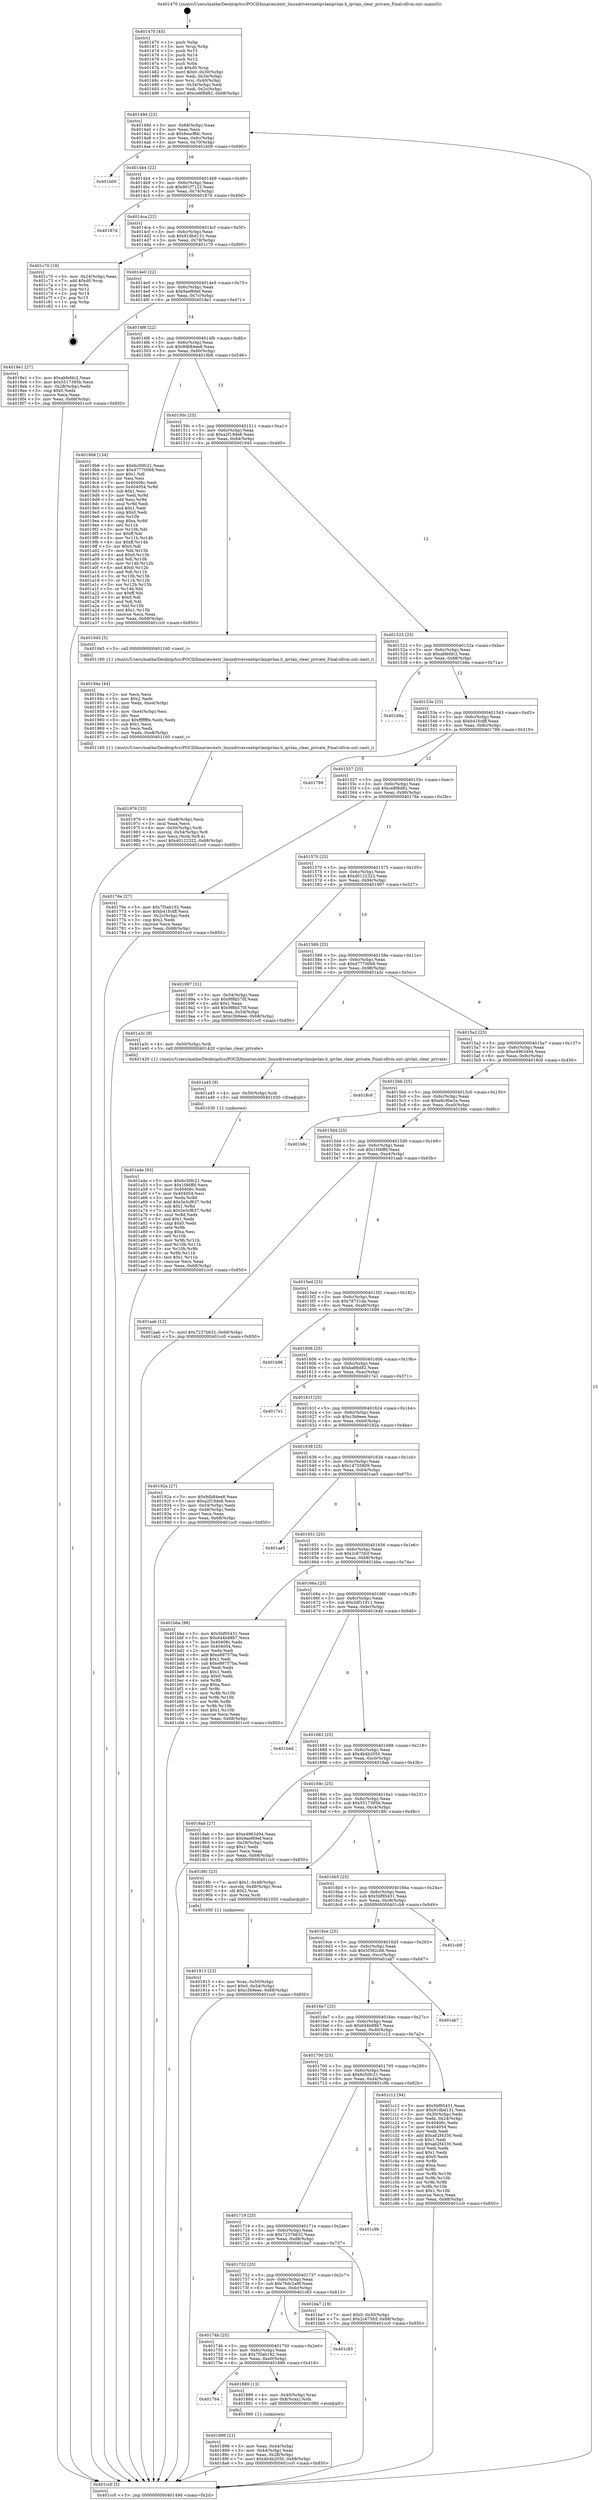 digraph "0x401470" {
  label = "0x401470 (/mnt/c/Users/mathe/Desktop/tcc/POCII/binaries/extr_linuxdriversnetipvlanipvlan.h_ipvlan_clear_private_Final-ollvm.out::main(0))"
  labelloc = "t"
  node[shape=record]

  Entry [label="",width=0.3,height=0.3,shape=circle,fillcolor=black,style=filled]
  "0x40149d" [label="{
     0x40149d [23]\l
     | [instrs]\l
     &nbsp;&nbsp;0x40149d \<+3\>: mov -0x68(%rbp),%eax\l
     &nbsp;&nbsp;0x4014a0 \<+2\>: mov %eax,%ecx\l
     &nbsp;&nbsp;0x4014a2 \<+6\>: sub $0x8eacffdc,%ecx\l
     &nbsp;&nbsp;0x4014a8 \<+3\>: mov %eax,-0x6c(%rbp)\l
     &nbsp;&nbsp;0x4014ab \<+3\>: mov %ecx,-0x70(%rbp)\l
     &nbsp;&nbsp;0x4014ae \<+6\>: je 0000000000401b00 \<main+0x690\>\l
  }"]
  "0x401b00" [label="{
     0x401b00\l
  }", style=dashed]
  "0x4014b4" [label="{
     0x4014b4 [22]\l
     | [instrs]\l
     &nbsp;&nbsp;0x4014b4 \<+5\>: jmp 00000000004014b9 \<main+0x49\>\l
     &nbsp;&nbsp;0x4014b9 \<+3\>: mov -0x6c(%rbp),%eax\l
     &nbsp;&nbsp;0x4014bc \<+5\>: sub $0x901f7122,%eax\l
     &nbsp;&nbsp;0x4014c1 \<+3\>: mov %eax,-0x74(%rbp)\l
     &nbsp;&nbsp;0x4014c4 \<+6\>: je 000000000040187d \<main+0x40d\>\l
  }"]
  Exit [label="",width=0.3,height=0.3,shape=circle,fillcolor=black,style=filled,peripheries=2]
  "0x40187d" [label="{
     0x40187d\l
  }", style=dashed]
  "0x4014ca" [label="{
     0x4014ca [22]\l
     | [instrs]\l
     &nbsp;&nbsp;0x4014ca \<+5\>: jmp 00000000004014cf \<main+0x5f\>\l
     &nbsp;&nbsp;0x4014cf \<+3\>: mov -0x6c(%rbp),%eax\l
     &nbsp;&nbsp;0x4014d2 \<+5\>: sub $0x91dbd131,%eax\l
     &nbsp;&nbsp;0x4014d7 \<+3\>: mov %eax,-0x78(%rbp)\l
     &nbsp;&nbsp;0x4014da \<+6\>: je 0000000000401c70 \<main+0x800\>\l
  }"]
  "0x401a4e" [label="{
     0x401a4e [93]\l
     | [instrs]\l
     &nbsp;&nbsp;0x401a4e \<+5\>: mov $0x6c50fc21,%eax\l
     &nbsp;&nbsp;0x401a53 \<+5\>: mov $0x1f46ffd,%ecx\l
     &nbsp;&nbsp;0x401a58 \<+7\>: mov 0x40406c,%edx\l
     &nbsp;&nbsp;0x401a5f \<+7\>: mov 0x404054,%esi\l
     &nbsp;&nbsp;0x401a66 \<+3\>: mov %edx,%r8d\l
     &nbsp;&nbsp;0x401a69 \<+7\>: add $0x5e3cf637,%r8d\l
     &nbsp;&nbsp;0x401a70 \<+4\>: sub $0x1,%r8d\l
     &nbsp;&nbsp;0x401a74 \<+7\>: sub $0x5e3cf637,%r8d\l
     &nbsp;&nbsp;0x401a7b \<+4\>: imul %r8d,%edx\l
     &nbsp;&nbsp;0x401a7f \<+3\>: and $0x1,%edx\l
     &nbsp;&nbsp;0x401a82 \<+3\>: cmp $0x0,%edx\l
     &nbsp;&nbsp;0x401a85 \<+4\>: sete %r9b\l
     &nbsp;&nbsp;0x401a89 \<+3\>: cmp $0xa,%esi\l
     &nbsp;&nbsp;0x401a8c \<+4\>: setl %r10b\l
     &nbsp;&nbsp;0x401a90 \<+3\>: mov %r9b,%r11b\l
     &nbsp;&nbsp;0x401a93 \<+3\>: and %r10b,%r11b\l
     &nbsp;&nbsp;0x401a96 \<+3\>: xor %r10b,%r9b\l
     &nbsp;&nbsp;0x401a99 \<+3\>: or %r9b,%r11b\l
     &nbsp;&nbsp;0x401a9c \<+4\>: test $0x1,%r11b\l
     &nbsp;&nbsp;0x401aa0 \<+3\>: cmovne %ecx,%eax\l
     &nbsp;&nbsp;0x401aa3 \<+3\>: mov %eax,-0x68(%rbp)\l
     &nbsp;&nbsp;0x401aa6 \<+5\>: jmp 0000000000401cc0 \<main+0x850\>\l
  }"]
  "0x401c70" [label="{
     0x401c70 [19]\l
     | [instrs]\l
     &nbsp;&nbsp;0x401c70 \<+3\>: mov -0x24(%rbp),%eax\l
     &nbsp;&nbsp;0x401c73 \<+7\>: add $0xd0,%rsp\l
     &nbsp;&nbsp;0x401c7a \<+1\>: pop %rbx\l
     &nbsp;&nbsp;0x401c7b \<+2\>: pop %r12\l
     &nbsp;&nbsp;0x401c7d \<+2\>: pop %r14\l
     &nbsp;&nbsp;0x401c7f \<+2\>: pop %r15\l
     &nbsp;&nbsp;0x401c81 \<+1\>: pop %rbp\l
     &nbsp;&nbsp;0x401c82 \<+1\>: ret\l
  }"]
  "0x4014e0" [label="{
     0x4014e0 [22]\l
     | [instrs]\l
     &nbsp;&nbsp;0x4014e0 \<+5\>: jmp 00000000004014e5 \<main+0x75\>\l
     &nbsp;&nbsp;0x4014e5 \<+3\>: mov -0x6c(%rbp),%eax\l
     &nbsp;&nbsp;0x4014e8 \<+5\>: sub $0x9aef69ef,%eax\l
     &nbsp;&nbsp;0x4014ed \<+3\>: mov %eax,-0x7c(%rbp)\l
     &nbsp;&nbsp;0x4014f0 \<+6\>: je 00000000004018e1 \<main+0x471\>\l
  }"]
  "0x401a45" [label="{
     0x401a45 [9]\l
     | [instrs]\l
     &nbsp;&nbsp;0x401a45 \<+4\>: mov -0x50(%rbp),%rdi\l
     &nbsp;&nbsp;0x401a49 \<+5\>: call 0000000000401030 \<free@plt\>\l
     | [calls]\l
     &nbsp;&nbsp;0x401030 \{1\} (unknown)\l
  }"]
  "0x4018e1" [label="{
     0x4018e1 [27]\l
     | [instrs]\l
     &nbsp;&nbsp;0x4018e1 \<+5\>: mov $0xabfefdc2,%eax\l
     &nbsp;&nbsp;0x4018e6 \<+5\>: mov $0x5517395b,%ecx\l
     &nbsp;&nbsp;0x4018eb \<+3\>: mov -0x28(%rbp),%edx\l
     &nbsp;&nbsp;0x4018ee \<+3\>: cmp $0x0,%edx\l
     &nbsp;&nbsp;0x4018f1 \<+3\>: cmove %ecx,%eax\l
     &nbsp;&nbsp;0x4018f4 \<+3\>: mov %eax,-0x68(%rbp)\l
     &nbsp;&nbsp;0x4018f7 \<+5\>: jmp 0000000000401cc0 \<main+0x850\>\l
  }"]
  "0x4014f6" [label="{
     0x4014f6 [22]\l
     | [instrs]\l
     &nbsp;&nbsp;0x4014f6 \<+5\>: jmp 00000000004014fb \<main+0x8b\>\l
     &nbsp;&nbsp;0x4014fb \<+3\>: mov -0x6c(%rbp),%eax\l
     &nbsp;&nbsp;0x4014fe \<+5\>: sub $0x9db84ee8,%eax\l
     &nbsp;&nbsp;0x401503 \<+3\>: mov %eax,-0x80(%rbp)\l
     &nbsp;&nbsp;0x401506 \<+6\>: je 00000000004019b6 \<main+0x546\>\l
  }"]
  "0x401976" [label="{
     0x401976 [33]\l
     | [instrs]\l
     &nbsp;&nbsp;0x401976 \<+6\>: mov -0xe8(%rbp),%ecx\l
     &nbsp;&nbsp;0x40197c \<+3\>: imul %eax,%ecx\l
     &nbsp;&nbsp;0x40197f \<+4\>: mov -0x50(%rbp),%rdi\l
     &nbsp;&nbsp;0x401983 \<+4\>: movslq -0x54(%rbp),%r8\l
     &nbsp;&nbsp;0x401987 \<+4\>: mov %ecx,(%rdi,%r8,4)\l
     &nbsp;&nbsp;0x40198b \<+7\>: movl $0xd0122322,-0x68(%rbp)\l
     &nbsp;&nbsp;0x401992 \<+5\>: jmp 0000000000401cc0 \<main+0x850\>\l
  }"]
  "0x4019b6" [label="{
     0x4019b6 [134]\l
     | [instrs]\l
     &nbsp;&nbsp;0x4019b6 \<+5\>: mov $0x6c50fc21,%eax\l
     &nbsp;&nbsp;0x4019bb \<+5\>: mov $0xd7770068,%ecx\l
     &nbsp;&nbsp;0x4019c0 \<+2\>: mov $0x1,%dl\l
     &nbsp;&nbsp;0x4019c2 \<+2\>: xor %esi,%esi\l
     &nbsp;&nbsp;0x4019c4 \<+7\>: mov 0x40406c,%edi\l
     &nbsp;&nbsp;0x4019cb \<+8\>: mov 0x404054,%r8d\l
     &nbsp;&nbsp;0x4019d3 \<+3\>: sub $0x1,%esi\l
     &nbsp;&nbsp;0x4019d6 \<+3\>: mov %edi,%r9d\l
     &nbsp;&nbsp;0x4019d9 \<+3\>: add %esi,%r9d\l
     &nbsp;&nbsp;0x4019dc \<+4\>: imul %r9d,%edi\l
     &nbsp;&nbsp;0x4019e0 \<+3\>: and $0x1,%edi\l
     &nbsp;&nbsp;0x4019e3 \<+3\>: cmp $0x0,%edi\l
     &nbsp;&nbsp;0x4019e6 \<+4\>: sete %r10b\l
     &nbsp;&nbsp;0x4019ea \<+4\>: cmp $0xa,%r8d\l
     &nbsp;&nbsp;0x4019ee \<+4\>: setl %r11b\l
     &nbsp;&nbsp;0x4019f2 \<+3\>: mov %r10b,%bl\l
     &nbsp;&nbsp;0x4019f5 \<+3\>: xor $0xff,%bl\l
     &nbsp;&nbsp;0x4019f8 \<+3\>: mov %r11b,%r14b\l
     &nbsp;&nbsp;0x4019fb \<+4\>: xor $0xff,%r14b\l
     &nbsp;&nbsp;0x4019ff \<+3\>: xor $0x0,%dl\l
     &nbsp;&nbsp;0x401a02 \<+3\>: mov %bl,%r15b\l
     &nbsp;&nbsp;0x401a05 \<+4\>: and $0x0,%r15b\l
     &nbsp;&nbsp;0x401a09 \<+3\>: and %dl,%r10b\l
     &nbsp;&nbsp;0x401a0c \<+3\>: mov %r14b,%r12b\l
     &nbsp;&nbsp;0x401a0f \<+4\>: and $0x0,%r12b\l
     &nbsp;&nbsp;0x401a13 \<+3\>: and %dl,%r11b\l
     &nbsp;&nbsp;0x401a16 \<+3\>: or %r10b,%r15b\l
     &nbsp;&nbsp;0x401a19 \<+3\>: or %r11b,%r12b\l
     &nbsp;&nbsp;0x401a1c \<+3\>: xor %r12b,%r15b\l
     &nbsp;&nbsp;0x401a1f \<+3\>: or %r14b,%bl\l
     &nbsp;&nbsp;0x401a22 \<+3\>: xor $0xff,%bl\l
     &nbsp;&nbsp;0x401a25 \<+3\>: or $0x0,%dl\l
     &nbsp;&nbsp;0x401a28 \<+2\>: and %dl,%bl\l
     &nbsp;&nbsp;0x401a2a \<+3\>: or %bl,%r15b\l
     &nbsp;&nbsp;0x401a2d \<+4\>: test $0x1,%r15b\l
     &nbsp;&nbsp;0x401a31 \<+3\>: cmovne %ecx,%eax\l
     &nbsp;&nbsp;0x401a34 \<+3\>: mov %eax,-0x68(%rbp)\l
     &nbsp;&nbsp;0x401a37 \<+5\>: jmp 0000000000401cc0 \<main+0x850\>\l
  }"]
  "0x40150c" [label="{
     0x40150c [25]\l
     | [instrs]\l
     &nbsp;&nbsp;0x40150c \<+5\>: jmp 0000000000401511 \<main+0xa1\>\l
     &nbsp;&nbsp;0x401511 \<+3\>: mov -0x6c(%rbp),%eax\l
     &nbsp;&nbsp;0x401514 \<+5\>: sub $0xa2f19de8,%eax\l
     &nbsp;&nbsp;0x401519 \<+6\>: mov %eax,-0x84(%rbp)\l
     &nbsp;&nbsp;0x40151f \<+6\>: je 0000000000401945 \<main+0x4d5\>\l
  }"]
  "0x40194a" [label="{
     0x40194a [44]\l
     | [instrs]\l
     &nbsp;&nbsp;0x40194a \<+2\>: xor %ecx,%ecx\l
     &nbsp;&nbsp;0x40194c \<+5\>: mov $0x2,%edx\l
     &nbsp;&nbsp;0x401951 \<+6\>: mov %edx,-0xe4(%rbp)\l
     &nbsp;&nbsp;0x401957 \<+1\>: cltd\l
     &nbsp;&nbsp;0x401958 \<+6\>: mov -0xe4(%rbp),%esi\l
     &nbsp;&nbsp;0x40195e \<+2\>: idiv %esi\l
     &nbsp;&nbsp;0x401960 \<+6\>: imul $0xfffffffe,%edx,%edx\l
     &nbsp;&nbsp;0x401966 \<+3\>: sub $0x1,%ecx\l
     &nbsp;&nbsp;0x401969 \<+2\>: sub %ecx,%edx\l
     &nbsp;&nbsp;0x40196b \<+6\>: mov %edx,-0xe8(%rbp)\l
     &nbsp;&nbsp;0x401971 \<+5\>: call 0000000000401160 \<next_i\>\l
     | [calls]\l
     &nbsp;&nbsp;0x401160 \{1\} (/mnt/c/Users/mathe/Desktop/tcc/POCII/binaries/extr_linuxdriversnetipvlanipvlan.h_ipvlan_clear_private_Final-ollvm.out::next_i)\l
  }"]
  "0x401945" [label="{
     0x401945 [5]\l
     | [instrs]\l
     &nbsp;&nbsp;0x401945 \<+5\>: call 0000000000401160 \<next_i\>\l
     | [calls]\l
     &nbsp;&nbsp;0x401160 \{1\} (/mnt/c/Users/mathe/Desktop/tcc/POCII/binaries/extr_linuxdriversnetipvlanipvlan.h_ipvlan_clear_private_Final-ollvm.out::next_i)\l
  }"]
  "0x401525" [label="{
     0x401525 [25]\l
     | [instrs]\l
     &nbsp;&nbsp;0x401525 \<+5\>: jmp 000000000040152a \<main+0xba\>\l
     &nbsp;&nbsp;0x40152a \<+3\>: mov -0x6c(%rbp),%eax\l
     &nbsp;&nbsp;0x40152d \<+5\>: sub $0xabfefdc2,%eax\l
     &nbsp;&nbsp;0x401532 \<+6\>: mov %eax,-0x88(%rbp)\l
     &nbsp;&nbsp;0x401538 \<+6\>: je 0000000000401b8a \<main+0x71a\>\l
  }"]
  "0x401913" [label="{
     0x401913 [23]\l
     | [instrs]\l
     &nbsp;&nbsp;0x401913 \<+4\>: mov %rax,-0x50(%rbp)\l
     &nbsp;&nbsp;0x401917 \<+7\>: movl $0x0,-0x54(%rbp)\l
     &nbsp;&nbsp;0x40191e \<+7\>: movl $0xc3b9eee,-0x68(%rbp)\l
     &nbsp;&nbsp;0x401925 \<+5\>: jmp 0000000000401cc0 \<main+0x850\>\l
  }"]
  "0x401b8a" [label="{
     0x401b8a\l
  }", style=dashed]
  "0x40153e" [label="{
     0x40153e [25]\l
     | [instrs]\l
     &nbsp;&nbsp;0x40153e \<+5\>: jmp 0000000000401543 \<main+0xd3\>\l
     &nbsp;&nbsp;0x401543 \<+3\>: mov -0x6c(%rbp),%eax\l
     &nbsp;&nbsp;0x401546 \<+5\>: sub $0xb41fcdff,%eax\l
     &nbsp;&nbsp;0x40154b \<+6\>: mov %eax,-0x8c(%rbp)\l
     &nbsp;&nbsp;0x401551 \<+6\>: je 0000000000401789 \<main+0x319\>\l
  }"]
  "0x401896" [label="{
     0x401896 [21]\l
     | [instrs]\l
     &nbsp;&nbsp;0x401896 \<+3\>: mov %eax,-0x44(%rbp)\l
     &nbsp;&nbsp;0x401899 \<+3\>: mov -0x44(%rbp),%eax\l
     &nbsp;&nbsp;0x40189c \<+3\>: mov %eax,-0x28(%rbp)\l
     &nbsp;&nbsp;0x40189f \<+7\>: movl $0x4b4b2050,-0x68(%rbp)\l
     &nbsp;&nbsp;0x4018a6 \<+5\>: jmp 0000000000401cc0 \<main+0x850\>\l
  }"]
  "0x401789" [label="{
     0x401789\l
  }", style=dashed]
  "0x401557" [label="{
     0x401557 [25]\l
     | [instrs]\l
     &nbsp;&nbsp;0x401557 \<+5\>: jmp 000000000040155c \<main+0xec\>\l
     &nbsp;&nbsp;0x40155c \<+3\>: mov -0x6c(%rbp),%eax\l
     &nbsp;&nbsp;0x40155f \<+5\>: sub $0xce8f8d82,%eax\l
     &nbsp;&nbsp;0x401564 \<+6\>: mov %eax,-0x90(%rbp)\l
     &nbsp;&nbsp;0x40156a \<+6\>: je 000000000040176e \<main+0x2fe\>\l
  }"]
  "0x401764" [label="{
     0x401764\l
  }", style=dashed]
  "0x40176e" [label="{
     0x40176e [27]\l
     | [instrs]\l
     &nbsp;&nbsp;0x40176e \<+5\>: mov $0x7f3ab192,%eax\l
     &nbsp;&nbsp;0x401773 \<+5\>: mov $0xb41fcdff,%ecx\l
     &nbsp;&nbsp;0x401778 \<+3\>: mov -0x2c(%rbp),%edx\l
     &nbsp;&nbsp;0x40177b \<+3\>: cmp $0x2,%edx\l
     &nbsp;&nbsp;0x40177e \<+3\>: cmovne %ecx,%eax\l
     &nbsp;&nbsp;0x401781 \<+3\>: mov %eax,-0x68(%rbp)\l
     &nbsp;&nbsp;0x401784 \<+5\>: jmp 0000000000401cc0 \<main+0x850\>\l
  }"]
  "0x401570" [label="{
     0x401570 [25]\l
     | [instrs]\l
     &nbsp;&nbsp;0x401570 \<+5\>: jmp 0000000000401575 \<main+0x105\>\l
     &nbsp;&nbsp;0x401575 \<+3\>: mov -0x6c(%rbp),%eax\l
     &nbsp;&nbsp;0x401578 \<+5\>: sub $0xd0122322,%eax\l
     &nbsp;&nbsp;0x40157d \<+6\>: mov %eax,-0x94(%rbp)\l
     &nbsp;&nbsp;0x401583 \<+6\>: je 0000000000401997 \<main+0x527\>\l
  }"]
  "0x401cc0" [label="{
     0x401cc0 [5]\l
     | [instrs]\l
     &nbsp;&nbsp;0x401cc0 \<+5\>: jmp 000000000040149d \<main+0x2d\>\l
  }"]
  "0x401470" [label="{
     0x401470 [45]\l
     | [instrs]\l
     &nbsp;&nbsp;0x401470 \<+1\>: push %rbp\l
     &nbsp;&nbsp;0x401471 \<+3\>: mov %rsp,%rbp\l
     &nbsp;&nbsp;0x401474 \<+2\>: push %r15\l
     &nbsp;&nbsp;0x401476 \<+2\>: push %r14\l
     &nbsp;&nbsp;0x401478 \<+2\>: push %r12\l
     &nbsp;&nbsp;0x40147a \<+1\>: push %rbx\l
     &nbsp;&nbsp;0x40147b \<+7\>: sub $0xd0,%rsp\l
     &nbsp;&nbsp;0x401482 \<+7\>: movl $0x0,-0x30(%rbp)\l
     &nbsp;&nbsp;0x401489 \<+3\>: mov %edi,-0x34(%rbp)\l
     &nbsp;&nbsp;0x40148c \<+4\>: mov %rsi,-0x40(%rbp)\l
     &nbsp;&nbsp;0x401490 \<+3\>: mov -0x34(%rbp),%edi\l
     &nbsp;&nbsp;0x401493 \<+3\>: mov %edi,-0x2c(%rbp)\l
     &nbsp;&nbsp;0x401496 \<+7\>: movl $0xce8f8d82,-0x68(%rbp)\l
  }"]
  "0x401889" [label="{
     0x401889 [13]\l
     | [instrs]\l
     &nbsp;&nbsp;0x401889 \<+4\>: mov -0x40(%rbp),%rax\l
     &nbsp;&nbsp;0x40188d \<+4\>: mov 0x8(%rax),%rdi\l
     &nbsp;&nbsp;0x401891 \<+5\>: call 0000000000401060 \<atoi@plt\>\l
     | [calls]\l
     &nbsp;&nbsp;0x401060 \{1\} (unknown)\l
  }"]
  "0x401997" [label="{
     0x401997 [31]\l
     | [instrs]\l
     &nbsp;&nbsp;0x401997 \<+3\>: mov -0x54(%rbp),%eax\l
     &nbsp;&nbsp;0x40199a \<+5\>: sub $0x9f8b570f,%eax\l
     &nbsp;&nbsp;0x40199f \<+3\>: add $0x1,%eax\l
     &nbsp;&nbsp;0x4019a2 \<+5\>: add $0x9f8b570f,%eax\l
     &nbsp;&nbsp;0x4019a7 \<+3\>: mov %eax,-0x54(%rbp)\l
     &nbsp;&nbsp;0x4019aa \<+7\>: movl $0xc3b9eee,-0x68(%rbp)\l
     &nbsp;&nbsp;0x4019b1 \<+5\>: jmp 0000000000401cc0 \<main+0x850\>\l
  }"]
  "0x401589" [label="{
     0x401589 [25]\l
     | [instrs]\l
     &nbsp;&nbsp;0x401589 \<+5\>: jmp 000000000040158e \<main+0x11e\>\l
     &nbsp;&nbsp;0x40158e \<+3\>: mov -0x6c(%rbp),%eax\l
     &nbsp;&nbsp;0x401591 \<+5\>: sub $0xd7770068,%eax\l
     &nbsp;&nbsp;0x401596 \<+6\>: mov %eax,-0x98(%rbp)\l
     &nbsp;&nbsp;0x40159c \<+6\>: je 0000000000401a3c \<main+0x5cc\>\l
  }"]
  "0x40174b" [label="{
     0x40174b [25]\l
     | [instrs]\l
     &nbsp;&nbsp;0x40174b \<+5\>: jmp 0000000000401750 \<main+0x2e0\>\l
     &nbsp;&nbsp;0x401750 \<+3\>: mov -0x6c(%rbp),%eax\l
     &nbsp;&nbsp;0x401753 \<+5\>: sub $0x7f3ab192,%eax\l
     &nbsp;&nbsp;0x401758 \<+6\>: mov %eax,-0xe0(%rbp)\l
     &nbsp;&nbsp;0x40175e \<+6\>: je 0000000000401889 \<main+0x419\>\l
  }"]
  "0x401a3c" [label="{
     0x401a3c [9]\l
     | [instrs]\l
     &nbsp;&nbsp;0x401a3c \<+4\>: mov -0x50(%rbp),%rdi\l
     &nbsp;&nbsp;0x401a40 \<+5\>: call 0000000000401420 \<ipvlan_clear_private\>\l
     | [calls]\l
     &nbsp;&nbsp;0x401420 \{1\} (/mnt/c/Users/mathe/Desktop/tcc/POCII/binaries/extr_linuxdriversnetipvlanipvlan.h_ipvlan_clear_private_Final-ollvm.out::ipvlan_clear_private)\l
  }"]
  "0x4015a2" [label="{
     0x4015a2 [25]\l
     | [instrs]\l
     &nbsp;&nbsp;0x4015a2 \<+5\>: jmp 00000000004015a7 \<main+0x137\>\l
     &nbsp;&nbsp;0x4015a7 \<+3\>: mov -0x6c(%rbp),%eax\l
     &nbsp;&nbsp;0x4015aa \<+5\>: sub $0xe4963494,%eax\l
     &nbsp;&nbsp;0x4015af \<+6\>: mov %eax,-0x9c(%rbp)\l
     &nbsp;&nbsp;0x4015b5 \<+6\>: je 00000000004018c6 \<main+0x456\>\l
  }"]
  "0x401c83" [label="{
     0x401c83\l
  }", style=dashed]
  "0x4018c6" [label="{
     0x4018c6\l
  }", style=dashed]
  "0x4015bb" [label="{
     0x4015bb [25]\l
     | [instrs]\l
     &nbsp;&nbsp;0x4015bb \<+5\>: jmp 00000000004015c0 \<main+0x150\>\l
     &nbsp;&nbsp;0x4015c0 \<+3\>: mov -0x6c(%rbp),%eax\l
     &nbsp;&nbsp;0x4015c3 \<+5\>: sub $0xe6c9be2e,%eax\l
     &nbsp;&nbsp;0x4015c8 \<+6\>: mov %eax,-0xa0(%rbp)\l
     &nbsp;&nbsp;0x4015ce \<+6\>: je 0000000000401b6c \<main+0x6fc\>\l
  }"]
  "0x401732" [label="{
     0x401732 [25]\l
     | [instrs]\l
     &nbsp;&nbsp;0x401732 \<+5\>: jmp 0000000000401737 \<main+0x2c7\>\l
     &nbsp;&nbsp;0x401737 \<+3\>: mov -0x6c(%rbp),%eax\l
     &nbsp;&nbsp;0x40173a \<+5\>: sub $0x76dc2a9f,%eax\l
     &nbsp;&nbsp;0x40173f \<+6\>: mov %eax,-0xdc(%rbp)\l
     &nbsp;&nbsp;0x401745 \<+6\>: je 0000000000401c83 \<main+0x813\>\l
  }"]
  "0x401b6c" [label="{
     0x401b6c\l
  }", style=dashed]
  "0x4015d4" [label="{
     0x4015d4 [25]\l
     | [instrs]\l
     &nbsp;&nbsp;0x4015d4 \<+5\>: jmp 00000000004015d9 \<main+0x169\>\l
     &nbsp;&nbsp;0x4015d9 \<+3\>: mov -0x6c(%rbp),%eax\l
     &nbsp;&nbsp;0x4015dc \<+5\>: sub $0x1f46ffd,%eax\l
     &nbsp;&nbsp;0x4015e1 \<+6\>: mov %eax,-0xa4(%rbp)\l
     &nbsp;&nbsp;0x4015e7 \<+6\>: je 0000000000401aab \<main+0x63b\>\l
  }"]
  "0x401ba7" [label="{
     0x401ba7 [19]\l
     | [instrs]\l
     &nbsp;&nbsp;0x401ba7 \<+7\>: movl $0x0,-0x30(%rbp)\l
     &nbsp;&nbsp;0x401bae \<+7\>: movl $0x2c675fcf,-0x68(%rbp)\l
     &nbsp;&nbsp;0x401bb5 \<+5\>: jmp 0000000000401cc0 \<main+0x850\>\l
  }"]
  "0x401aab" [label="{
     0x401aab [12]\l
     | [instrs]\l
     &nbsp;&nbsp;0x401aab \<+7\>: movl $0x7237b632,-0x68(%rbp)\l
     &nbsp;&nbsp;0x401ab2 \<+5\>: jmp 0000000000401cc0 \<main+0x850\>\l
  }"]
  "0x4015ed" [label="{
     0x4015ed [25]\l
     | [instrs]\l
     &nbsp;&nbsp;0x4015ed \<+5\>: jmp 00000000004015f2 \<main+0x182\>\l
     &nbsp;&nbsp;0x4015f2 \<+3\>: mov -0x6c(%rbp),%eax\l
     &nbsp;&nbsp;0x4015f5 \<+5\>: sub $0x78731da,%eax\l
     &nbsp;&nbsp;0x4015fa \<+6\>: mov %eax,-0xa8(%rbp)\l
     &nbsp;&nbsp;0x401600 \<+6\>: je 0000000000401b96 \<main+0x726\>\l
  }"]
  "0x401719" [label="{
     0x401719 [25]\l
     | [instrs]\l
     &nbsp;&nbsp;0x401719 \<+5\>: jmp 000000000040171e \<main+0x2ae\>\l
     &nbsp;&nbsp;0x40171e \<+3\>: mov -0x6c(%rbp),%eax\l
     &nbsp;&nbsp;0x401721 \<+5\>: sub $0x7237b632,%eax\l
     &nbsp;&nbsp;0x401726 \<+6\>: mov %eax,-0xd8(%rbp)\l
     &nbsp;&nbsp;0x40172c \<+6\>: je 0000000000401ba7 \<main+0x737\>\l
  }"]
  "0x401b96" [label="{
     0x401b96\l
  }", style=dashed]
  "0x401606" [label="{
     0x401606 [25]\l
     | [instrs]\l
     &nbsp;&nbsp;0x401606 \<+5\>: jmp 000000000040160b \<main+0x19b\>\l
     &nbsp;&nbsp;0x40160b \<+3\>: mov -0x6c(%rbp),%eax\l
     &nbsp;&nbsp;0x40160e \<+5\>: sub $0xba66d82,%eax\l
     &nbsp;&nbsp;0x401613 \<+6\>: mov %eax,-0xac(%rbp)\l
     &nbsp;&nbsp;0x401619 \<+6\>: je 00000000004017e1 \<main+0x371\>\l
  }"]
  "0x401c9b" [label="{
     0x401c9b\l
  }", style=dashed]
  "0x4017e1" [label="{
     0x4017e1\l
  }", style=dashed]
  "0x40161f" [label="{
     0x40161f [25]\l
     | [instrs]\l
     &nbsp;&nbsp;0x40161f \<+5\>: jmp 0000000000401624 \<main+0x1b4\>\l
     &nbsp;&nbsp;0x401624 \<+3\>: mov -0x6c(%rbp),%eax\l
     &nbsp;&nbsp;0x401627 \<+5\>: sub $0xc3b9eee,%eax\l
     &nbsp;&nbsp;0x40162c \<+6\>: mov %eax,-0xb0(%rbp)\l
     &nbsp;&nbsp;0x401632 \<+6\>: je 000000000040192a \<main+0x4ba\>\l
  }"]
  "0x401700" [label="{
     0x401700 [25]\l
     | [instrs]\l
     &nbsp;&nbsp;0x401700 \<+5\>: jmp 0000000000401705 \<main+0x295\>\l
     &nbsp;&nbsp;0x401705 \<+3\>: mov -0x6c(%rbp),%eax\l
     &nbsp;&nbsp;0x401708 \<+5\>: sub $0x6c50fc21,%eax\l
     &nbsp;&nbsp;0x40170d \<+6\>: mov %eax,-0xd4(%rbp)\l
     &nbsp;&nbsp;0x401713 \<+6\>: je 0000000000401c9b \<main+0x82b\>\l
  }"]
  "0x40192a" [label="{
     0x40192a [27]\l
     | [instrs]\l
     &nbsp;&nbsp;0x40192a \<+5\>: mov $0x9db84ee8,%eax\l
     &nbsp;&nbsp;0x40192f \<+5\>: mov $0xa2f19de8,%ecx\l
     &nbsp;&nbsp;0x401934 \<+3\>: mov -0x54(%rbp),%edx\l
     &nbsp;&nbsp;0x401937 \<+3\>: cmp -0x48(%rbp),%edx\l
     &nbsp;&nbsp;0x40193a \<+3\>: cmovl %ecx,%eax\l
     &nbsp;&nbsp;0x40193d \<+3\>: mov %eax,-0x68(%rbp)\l
     &nbsp;&nbsp;0x401940 \<+5\>: jmp 0000000000401cc0 \<main+0x850\>\l
  }"]
  "0x401638" [label="{
     0x401638 [25]\l
     | [instrs]\l
     &nbsp;&nbsp;0x401638 \<+5\>: jmp 000000000040163d \<main+0x1cd\>\l
     &nbsp;&nbsp;0x40163d \<+3\>: mov -0x6c(%rbp),%eax\l
     &nbsp;&nbsp;0x401640 \<+5\>: sub $0x14735809,%eax\l
     &nbsp;&nbsp;0x401645 \<+6\>: mov %eax,-0xb4(%rbp)\l
     &nbsp;&nbsp;0x40164b \<+6\>: je 0000000000401ae5 \<main+0x675\>\l
  }"]
  "0x401c12" [label="{
     0x401c12 [94]\l
     | [instrs]\l
     &nbsp;&nbsp;0x401c12 \<+5\>: mov $0x5bf95431,%eax\l
     &nbsp;&nbsp;0x401c17 \<+5\>: mov $0x91dbd131,%ecx\l
     &nbsp;&nbsp;0x401c1c \<+3\>: mov -0x30(%rbp),%edx\l
     &nbsp;&nbsp;0x401c1f \<+3\>: mov %edx,-0x24(%rbp)\l
     &nbsp;&nbsp;0x401c22 \<+7\>: mov 0x40406c,%edx\l
     &nbsp;&nbsp;0x401c29 \<+7\>: mov 0x404054,%esi\l
     &nbsp;&nbsp;0x401c30 \<+2\>: mov %edx,%edi\l
     &nbsp;&nbsp;0x401c32 \<+6\>: add $0xab2f4330,%edi\l
     &nbsp;&nbsp;0x401c38 \<+3\>: sub $0x1,%edi\l
     &nbsp;&nbsp;0x401c3b \<+6\>: sub $0xab2f4330,%edi\l
     &nbsp;&nbsp;0x401c41 \<+3\>: imul %edi,%edx\l
     &nbsp;&nbsp;0x401c44 \<+3\>: and $0x1,%edx\l
     &nbsp;&nbsp;0x401c47 \<+3\>: cmp $0x0,%edx\l
     &nbsp;&nbsp;0x401c4a \<+4\>: sete %r8b\l
     &nbsp;&nbsp;0x401c4e \<+3\>: cmp $0xa,%esi\l
     &nbsp;&nbsp;0x401c51 \<+4\>: setl %r9b\l
     &nbsp;&nbsp;0x401c55 \<+3\>: mov %r8b,%r10b\l
     &nbsp;&nbsp;0x401c58 \<+3\>: and %r9b,%r10b\l
     &nbsp;&nbsp;0x401c5b \<+3\>: xor %r9b,%r8b\l
     &nbsp;&nbsp;0x401c5e \<+3\>: or %r8b,%r10b\l
     &nbsp;&nbsp;0x401c61 \<+4\>: test $0x1,%r10b\l
     &nbsp;&nbsp;0x401c65 \<+3\>: cmovne %ecx,%eax\l
     &nbsp;&nbsp;0x401c68 \<+3\>: mov %eax,-0x68(%rbp)\l
     &nbsp;&nbsp;0x401c6b \<+5\>: jmp 0000000000401cc0 \<main+0x850\>\l
  }"]
  "0x401ae5" [label="{
     0x401ae5\l
  }", style=dashed]
  "0x401651" [label="{
     0x401651 [25]\l
     | [instrs]\l
     &nbsp;&nbsp;0x401651 \<+5\>: jmp 0000000000401656 \<main+0x1e6\>\l
     &nbsp;&nbsp;0x401656 \<+3\>: mov -0x6c(%rbp),%eax\l
     &nbsp;&nbsp;0x401659 \<+5\>: sub $0x2c675fcf,%eax\l
     &nbsp;&nbsp;0x40165e \<+6\>: mov %eax,-0xb8(%rbp)\l
     &nbsp;&nbsp;0x401664 \<+6\>: je 0000000000401bba \<main+0x74a\>\l
  }"]
  "0x4016e7" [label="{
     0x4016e7 [25]\l
     | [instrs]\l
     &nbsp;&nbsp;0x4016e7 \<+5\>: jmp 00000000004016ec \<main+0x27c\>\l
     &nbsp;&nbsp;0x4016ec \<+3\>: mov -0x6c(%rbp),%eax\l
     &nbsp;&nbsp;0x4016ef \<+5\>: sub $0x644b88b7,%eax\l
     &nbsp;&nbsp;0x4016f4 \<+6\>: mov %eax,-0xd0(%rbp)\l
     &nbsp;&nbsp;0x4016fa \<+6\>: je 0000000000401c12 \<main+0x7a2\>\l
  }"]
  "0x401bba" [label="{
     0x401bba [88]\l
     | [instrs]\l
     &nbsp;&nbsp;0x401bba \<+5\>: mov $0x5bf95431,%eax\l
     &nbsp;&nbsp;0x401bbf \<+5\>: mov $0x644b88b7,%ecx\l
     &nbsp;&nbsp;0x401bc4 \<+7\>: mov 0x40406c,%edx\l
     &nbsp;&nbsp;0x401bcb \<+7\>: mov 0x404054,%esi\l
     &nbsp;&nbsp;0x401bd2 \<+2\>: mov %edx,%edi\l
     &nbsp;&nbsp;0x401bd4 \<+6\>: add $0xe89757ba,%edi\l
     &nbsp;&nbsp;0x401bda \<+3\>: sub $0x1,%edi\l
     &nbsp;&nbsp;0x401bdd \<+6\>: sub $0xe89757ba,%edi\l
     &nbsp;&nbsp;0x401be3 \<+3\>: imul %edi,%edx\l
     &nbsp;&nbsp;0x401be6 \<+3\>: and $0x1,%edx\l
     &nbsp;&nbsp;0x401be9 \<+3\>: cmp $0x0,%edx\l
     &nbsp;&nbsp;0x401bec \<+4\>: sete %r8b\l
     &nbsp;&nbsp;0x401bf0 \<+3\>: cmp $0xa,%esi\l
     &nbsp;&nbsp;0x401bf3 \<+4\>: setl %r9b\l
     &nbsp;&nbsp;0x401bf7 \<+3\>: mov %r8b,%r10b\l
     &nbsp;&nbsp;0x401bfa \<+3\>: and %r9b,%r10b\l
     &nbsp;&nbsp;0x401bfd \<+3\>: xor %r9b,%r8b\l
     &nbsp;&nbsp;0x401c00 \<+3\>: or %r8b,%r10b\l
     &nbsp;&nbsp;0x401c03 \<+4\>: test $0x1,%r10b\l
     &nbsp;&nbsp;0x401c07 \<+3\>: cmovne %ecx,%eax\l
     &nbsp;&nbsp;0x401c0a \<+3\>: mov %eax,-0x68(%rbp)\l
     &nbsp;&nbsp;0x401c0d \<+5\>: jmp 0000000000401cc0 \<main+0x850\>\l
  }"]
  "0x40166a" [label="{
     0x40166a [25]\l
     | [instrs]\l
     &nbsp;&nbsp;0x40166a \<+5\>: jmp 000000000040166f \<main+0x1ff\>\l
     &nbsp;&nbsp;0x40166f \<+3\>: mov -0x6c(%rbp),%eax\l
     &nbsp;&nbsp;0x401672 \<+5\>: sub $0x3df11911,%eax\l
     &nbsp;&nbsp;0x401677 \<+6\>: mov %eax,-0xbc(%rbp)\l
     &nbsp;&nbsp;0x40167d \<+6\>: je 0000000000401b4d \<main+0x6dd\>\l
  }"]
  "0x401ab7" [label="{
     0x401ab7\l
  }", style=dashed]
  "0x401b4d" [label="{
     0x401b4d\l
  }", style=dashed]
  "0x401683" [label="{
     0x401683 [25]\l
     | [instrs]\l
     &nbsp;&nbsp;0x401683 \<+5\>: jmp 0000000000401688 \<main+0x218\>\l
     &nbsp;&nbsp;0x401688 \<+3\>: mov -0x6c(%rbp),%eax\l
     &nbsp;&nbsp;0x40168b \<+5\>: sub $0x4b4b2050,%eax\l
     &nbsp;&nbsp;0x401690 \<+6\>: mov %eax,-0xc0(%rbp)\l
     &nbsp;&nbsp;0x401696 \<+6\>: je 00000000004018ab \<main+0x43b\>\l
  }"]
  "0x4016ce" [label="{
     0x4016ce [25]\l
     | [instrs]\l
     &nbsp;&nbsp;0x4016ce \<+5\>: jmp 00000000004016d3 \<main+0x263\>\l
     &nbsp;&nbsp;0x4016d3 \<+3\>: mov -0x6c(%rbp),%eax\l
     &nbsp;&nbsp;0x4016d6 \<+5\>: sub $0x5f392cb6,%eax\l
     &nbsp;&nbsp;0x4016db \<+6\>: mov %eax,-0xcc(%rbp)\l
     &nbsp;&nbsp;0x4016e1 \<+6\>: je 0000000000401ab7 \<main+0x647\>\l
  }"]
  "0x4018ab" [label="{
     0x4018ab [27]\l
     | [instrs]\l
     &nbsp;&nbsp;0x4018ab \<+5\>: mov $0xe4963494,%eax\l
     &nbsp;&nbsp;0x4018b0 \<+5\>: mov $0x9aef69ef,%ecx\l
     &nbsp;&nbsp;0x4018b5 \<+3\>: mov -0x28(%rbp),%edx\l
     &nbsp;&nbsp;0x4018b8 \<+3\>: cmp $0x1,%edx\l
     &nbsp;&nbsp;0x4018bb \<+3\>: cmovl %ecx,%eax\l
     &nbsp;&nbsp;0x4018be \<+3\>: mov %eax,-0x68(%rbp)\l
     &nbsp;&nbsp;0x4018c1 \<+5\>: jmp 0000000000401cc0 \<main+0x850\>\l
  }"]
  "0x40169c" [label="{
     0x40169c [25]\l
     | [instrs]\l
     &nbsp;&nbsp;0x40169c \<+5\>: jmp 00000000004016a1 \<main+0x231\>\l
     &nbsp;&nbsp;0x4016a1 \<+3\>: mov -0x6c(%rbp),%eax\l
     &nbsp;&nbsp;0x4016a4 \<+5\>: sub $0x5517395b,%eax\l
     &nbsp;&nbsp;0x4016a9 \<+6\>: mov %eax,-0xc4(%rbp)\l
     &nbsp;&nbsp;0x4016af \<+6\>: je 00000000004018fc \<main+0x48c\>\l
  }"]
  "0x401cb9" [label="{
     0x401cb9\l
  }", style=dashed]
  "0x4018fc" [label="{
     0x4018fc [23]\l
     | [instrs]\l
     &nbsp;&nbsp;0x4018fc \<+7\>: movl $0x1,-0x48(%rbp)\l
     &nbsp;&nbsp;0x401903 \<+4\>: movslq -0x48(%rbp),%rax\l
     &nbsp;&nbsp;0x401907 \<+4\>: shl $0x2,%rax\l
     &nbsp;&nbsp;0x40190b \<+3\>: mov %rax,%rdi\l
     &nbsp;&nbsp;0x40190e \<+5\>: call 0000000000401050 \<malloc@plt\>\l
     | [calls]\l
     &nbsp;&nbsp;0x401050 \{1\} (unknown)\l
  }"]
  "0x4016b5" [label="{
     0x4016b5 [25]\l
     | [instrs]\l
     &nbsp;&nbsp;0x4016b5 \<+5\>: jmp 00000000004016ba \<main+0x24a\>\l
     &nbsp;&nbsp;0x4016ba \<+3\>: mov -0x6c(%rbp),%eax\l
     &nbsp;&nbsp;0x4016bd \<+5\>: sub $0x5bf95431,%eax\l
     &nbsp;&nbsp;0x4016c2 \<+6\>: mov %eax,-0xc8(%rbp)\l
     &nbsp;&nbsp;0x4016c8 \<+6\>: je 0000000000401cb9 \<main+0x849\>\l
  }"]
  Entry -> "0x401470" [label=" 1"]
  "0x40149d" -> "0x401b00" [label=" 0"]
  "0x40149d" -> "0x4014b4" [label=" 16"]
  "0x401c70" -> Exit [label=" 1"]
  "0x4014b4" -> "0x40187d" [label=" 0"]
  "0x4014b4" -> "0x4014ca" [label=" 16"]
  "0x401c12" -> "0x401cc0" [label=" 1"]
  "0x4014ca" -> "0x401c70" [label=" 1"]
  "0x4014ca" -> "0x4014e0" [label=" 15"]
  "0x401bba" -> "0x401cc0" [label=" 1"]
  "0x4014e0" -> "0x4018e1" [label=" 1"]
  "0x4014e0" -> "0x4014f6" [label=" 14"]
  "0x401ba7" -> "0x401cc0" [label=" 1"]
  "0x4014f6" -> "0x4019b6" [label=" 1"]
  "0x4014f6" -> "0x40150c" [label=" 13"]
  "0x401aab" -> "0x401cc0" [label=" 1"]
  "0x40150c" -> "0x401945" [label=" 1"]
  "0x40150c" -> "0x401525" [label=" 12"]
  "0x401a4e" -> "0x401cc0" [label=" 1"]
  "0x401525" -> "0x401b8a" [label=" 0"]
  "0x401525" -> "0x40153e" [label=" 12"]
  "0x401a45" -> "0x401a4e" [label=" 1"]
  "0x40153e" -> "0x401789" [label=" 0"]
  "0x40153e" -> "0x401557" [label=" 12"]
  "0x401a3c" -> "0x401a45" [label=" 1"]
  "0x401557" -> "0x40176e" [label=" 1"]
  "0x401557" -> "0x401570" [label=" 11"]
  "0x40176e" -> "0x401cc0" [label=" 1"]
  "0x401470" -> "0x40149d" [label=" 1"]
  "0x401cc0" -> "0x40149d" [label=" 15"]
  "0x4019b6" -> "0x401cc0" [label=" 1"]
  "0x401570" -> "0x401997" [label=" 1"]
  "0x401570" -> "0x401589" [label=" 10"]
  "0x401997" -> "0x401cc0" [label=" 1"]
  "0x401589" -> "0x401a3c" [label=" 1"]
  "0x401589" -> "0x4015a2" [label=" 9"]
  "0x40194a" -> "0x401976" [label=" 1"]
  "0x4015a2" -> "0x4018c6" [label=" 0"]
  "0x4015a2" -> "0x4015bb" [label=" 9"]
  "0x401945" -> "0x40194a" [label=" 1"]
  "0x4015bb" -> "0x401b6c" [label=" 0"]
  "0x4015bb" -> "0x4015d4" [label=" 9"]
  "0x401913" -> "0x401cc0" [label=" 1"]
  "0x4015d4" -> "0x401aab" [label=" 1"]
  "0x4015d4" -> "0x4015ed" [label=" 8"]
  "0x4018fc" -> "0x401913" [label=" 1"]
  "0x4015ed" -> "0x401b96" [label=" 0"]
  "0x4015ed" -> "0x401606" [label=" 8"]
  "0x4018ab" -> "0x401cc0" [label=" 1"]
  "0x401606" -> "0x4017e1" [label=" 0"]
  "0x401606" -> "0x40161f" [label=" 8"]
  "0x401896" -> "0x401cc0" [label=" 1"]
  "0x40161f" -> "0x40192a" [label=" 2"]
  "0x40161f" -> "0x401638" [label=" 6"]
  "0x40174b" -> "0x401764" [label=" 0"]
  "0x401638" -> "0x401ae5" [label=" 0"]
  "0x401638" -> "0x401651" [label=" 6"]
  "0x40174b" -> "0x401889" [label=" 1"]
  "0x401651" -> "0x401bba" [label=" 1"]
  "0x401651" -> "0x40166a" [label=" 5"]
  "0x401732" -> "0x40174b" [label=" 1"]
  "0x40166a" -> "0x401b4d" [label=" 0"]
  "0x40166a" -> "0x401683" [label=" 5"]
  "0x401732" -> "0x401c83" [label=" 0"]
  "0x401683" -> "0x4018ab" [label=" 1"]
  "0x401683" -> "0x40169c" [label=" 4"]
  "0x401719" -> "0x401732" [label=" 1"]
  "0x40169c" -> "0x4018fc" [label=" 1"]
  "0x40169c" -> "0x4016b5" [label=" 3"]
  "0x401719" -> "0x401ba7" [label=" 1"]
  "0x4016b5" -> "0x401cb9" [label=" 0"]
  "0x4016b5" -> "0x4016ce" [label=" 3"]
  "0x40192a" -> "0x401cc0" [label=" 2"]
  "0x4016ce" -> "0x401ab7" [label=" 0"]
  "0x4016ce" -> "0x4016e7" [label=" 3"]
  "0x401976" -> "0x401cc0" [label=" 1"]
  "0x4016e7" -> "0x401c12" [label=" 1"]
  "0x4016e7" -> "0x401700" [label=" 2"]
  "0x401889" -> "0x401896" [label=" 1"]
  "0x401700" -> "0x401c9b" [label=" 0"]
  "0x401700" -> "0x401719" [label=" 2"]
  "0x4018e1" -> "0x401cc0" [label=" 1"]
}
